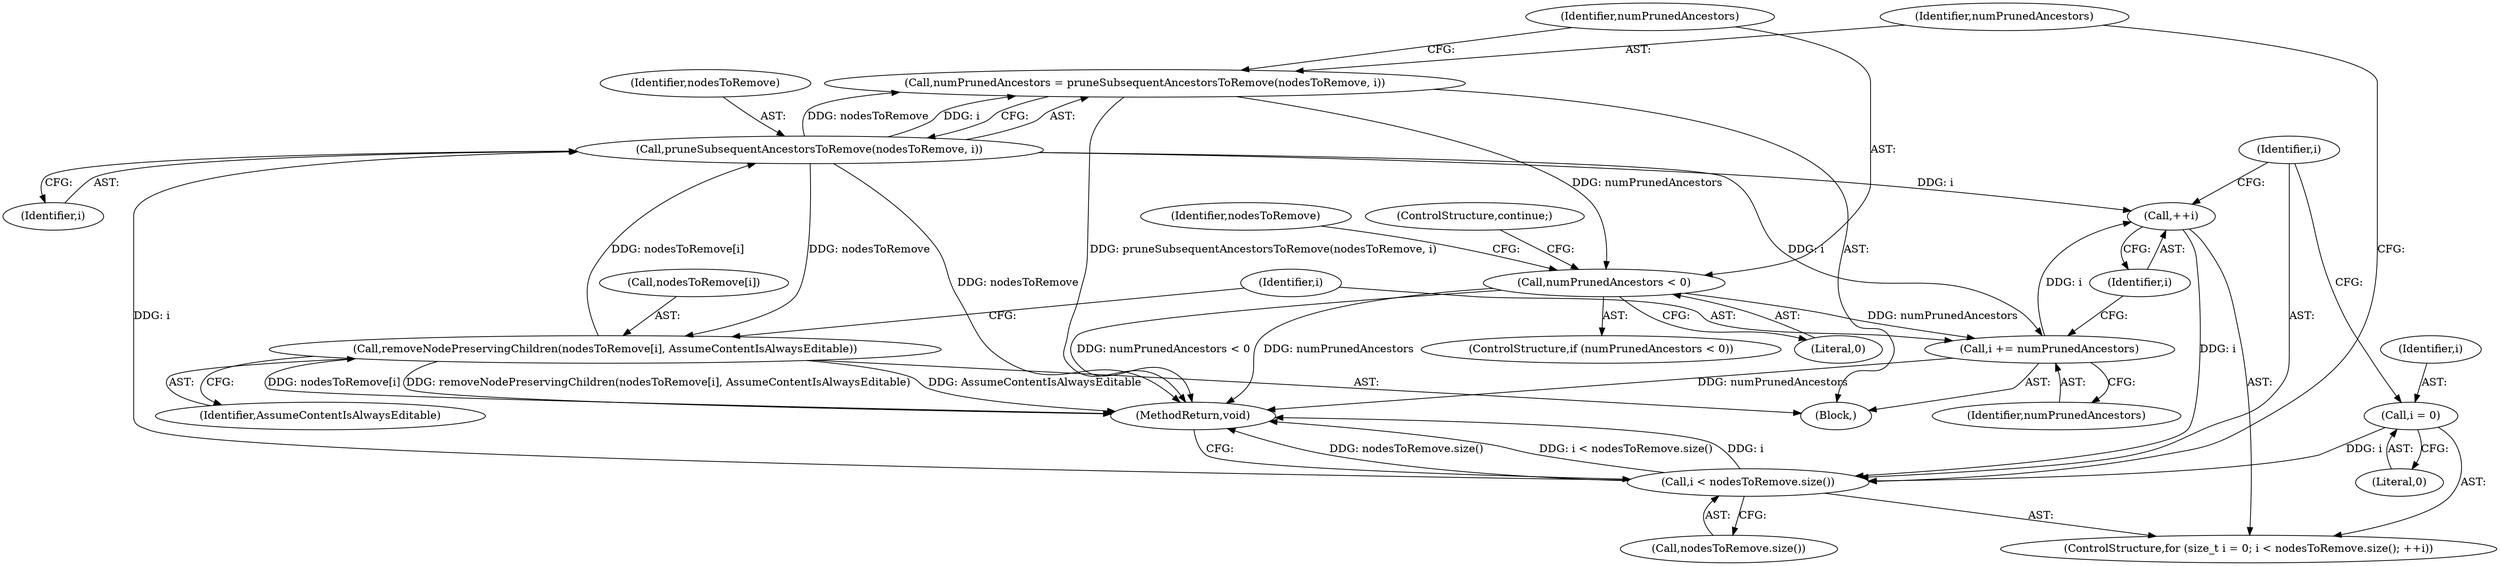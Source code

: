 digraph "0_Chrome_b2b21468c1f7f08b30a7c1755316f6026c50eb2a@API" {
"1000230" [label="(Call,numPrunedAncestors = pruneSubsequentAncestorsToRemove(nodesToRemove, i))"];
"1000232" [label="(Call,pruneSubsequentAncestorsToRemove(nodesToRemove, i))"];
"1000240" [label="(Call,removeNodePreservingChildren(nodesToRemove[i], AssumeContentIsAlwaysEditable))"];
"1000223" [label="(Call,i < nodesToRemove.size())"];
"1000220" [label="(Call,i = 0)"];
"1000226" [label="(Call,++i)"];
"1000245" [label="(Call,i += numPrunedAncestors)"];
"1000236" [label="(Call,numPrunedAncestors < 0)"];
"1000230" [label="(Call,numPrunedAncestors = pruneSubsequentAncestorsToRemove(nodesToRemove, i))"];
"1000240" [label="(Call,removeNodePreservingChildren(nodesToRemove[i], AssumeContentIsAlwaysEditable))"];
"1000246" [label="(Identifier,i)"];
"1000224" [label="(Identifier,i)"];
"1000245" [label="(Call,i += numPrunedAncestors)"];
"1000225" [label="(Call,nodesToRemove.size())"];
"1000232" [label="(Call,pruneSubsequentAncestorsToRemove(nodesToRemove, i))"];
"1000247" [label="(Identifier,numPrunedAncestors)"];
"1000236" [label="(Call,numPrunedAncestors < 0)"];
"1000242" [label="(Identifier,nodesToRemove)"];
"1000239" [label="(ControlStructure,continue;)"];
"1000230" [label="(Call,numPrunedAncestors = pruneSubsequentAncestorsToRemove(nodesToRemove, i))"];
"1000222" [label="(Literal,0)"];
"1000241" [label="(Call,nodesToRemove[i])"];
"1000233" [label="(Identifier,nodesToRemove)"];
"1000220" [label="(Call,i = 0)"];
"1000238" [label="(Literal,0)"];
"1000227" [label="(Identifier,i)"];
"1000218" [label="(ControlStructure,for (size_t i = 0; i < nodesToRemove.size(); ++i))"];
"1000223" [label="(Call,i < nodesToRemove.size())"];
"1000221" [label="(Identifier,i)"];
"1000244" [label="(Identifier,AssumeContentIsAlwaysEditable)"];
"1000235" [label="(ControlStructure,if (numPrunedAncestors < 0))"];
"1000237" [label="(Identifier,numPrunedAncestors)"];
"1000228" [label="(Block,)"];
"1000226" [label="(Call,++i)"];
"1000231" [label="(Identifier,numPrunedAncestors)"];
"1000234" [label="(Identifier,i)"];
"1000248" [label="(MethodReturn,void)"];
"1000230" -> "1000228"  [label="AST: "];
"1000230" -> "1000232"  [label="CFG: "];
"1000231" -> "1000230"  [label="AST: "];
"1000232" -> "1000230"  [label="AST: "];
"1000237" -> "1000230"  [label="CFG: "];
"1000230" -> "1000248"  [label="DDG: pruneSubsequentAncestorsToRemove(nodesToRemove, i)"];
"1000232" -> "1000230"  [label="DDG: nodesToRemove"];
"1000232" -> "1000230"  [label="DDG: i"];
"1000230" -> "1000236"  [label="DDG: numPrunedAncestors"];
"1000232" -> "1000234"  [label="CFG: "];
"1000233" -> "1000232"  [label="AST: "];
"1000234" -> "1000232"  [label="AST: "];
"1000232" -> "1000248"  [label="DDG: nodesToRemove"];
"1000232" -> "1000226"  [label="DDG: i"];
"1000240" -> "1000232"  [label="DDG: nodesToRemove[i]"];
"1000223" -> "1000232"  [label="DDG: i"];
"1000232" -> "1000240"  [label="DDG: nodesToRemove"];
"1000232" -> "1000245"  [label="DDG: i"];
"1000240" -> "1000228"  [label="AST: "];
"1000240" -> "1000244"  [label="CFG: "];
"1000241" -> "1000240"  [label="AST: "];
"1000244" -> "1000240"  [label="AST: "];
"1000246" -> "1000240"  [label="CFG: "];
"1000240" -> "1000248"  [label="DDG: removeNodePreservingChildren(nodesToRemove[i], AssumeContentIsAlwaysEditable)"];
"1000240" -> "1000248"  [label="DDG: AssumeContentIsAlwaysEditable"];
"1000240" -> "1000248"  [label="DDG: nodesToRemove[i]"];
"1000223" -> "1000218"  [label="AST: "];
"1000223" -> "1000225"  [label="CFG: "];
"1000224" -> "1000223"  [label="AST: "];
"1000225" -> "1000223"  [label="AST: "];
"1000231" -> "1000223"  [label="CFG: "];
"1000248" -> "1000223"  [label="CFG: "];
"1000223" -> "1000248"  [label="DDG: nodesToRemove.size()"];
"1000223" -> "1000248"  [label="DDG: i < nodesToRemove.size()"];
"1000223" -> "1000248"  [label="DDG: i"];
"1000220" -> "1000223"  [label="DDG: i"];
"1000226" -> "1000223"  [label="DDG: i"];
"1000220" -> "1000218"  [label="AST: "];
"1000220" -> "1000222"  [label="CFG: "];
"1000221" -> "1000220"  [label="AST: "];
"1000222" -> "1000220"  [label="AST: "];
"1000224" -> "1000220"  [label="CFG: "];
"1000226" -> "1000218"  [label="AST: "];
"1000226" -> "1000227"  [label="CFG: "];
"1000227" -> "1000226"  [label="AST: "];
"1000224" -> "1000226"  [label="CFG: "];
"1000245" -> "1000226"  [label="DDG: i"];
"1000245" -> "1000228"  [label="AST: "];
"1000245" -> "1000247"  [label="CFG: "];
"1000246" -> "1000245"  [label="AST: "];
"1000247" -> "1000245"  [label="AST: "];
"1000227" -> "1000245"  [label="CFG: "];
"1000245" -> "1000248"  [label="DDG: numPrunedAncestors"];
"1000236" -> "1000245"  [label="DDG: numPrunedAncestors"];
"1000236" -> "1000235"  [label="AST: "];
"1000236" -> "1000238"  [label="CFG: "];
"1000237" -> "1000236"  [label="AST: "];
"1000238" -> "1000236"  [label="AST: "];
"1000239" -> "1000236"  [label="CFG: "];
"1000242" -> "1000236"  [label="CFG: "];
"1000236" -> "1000248"  [label="DDG: numPrunedAncestors"];
"1000236" -> "1000248"  [label="DDG: numPrunedAncestors < 0"];
}
